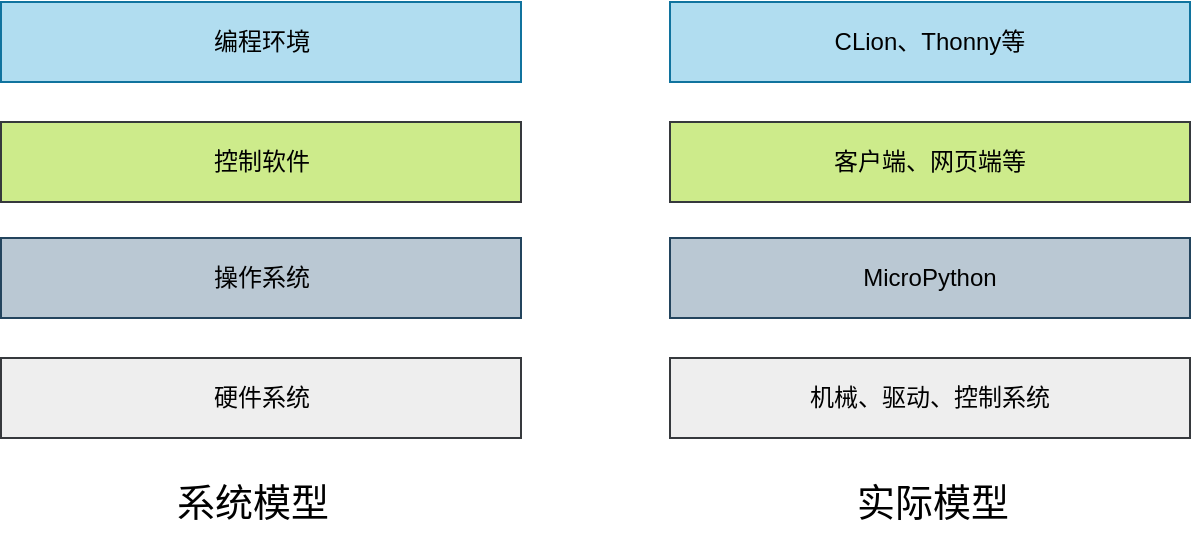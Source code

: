 <mxfile version="22.1.4" type="github">
  <diagram id="C5RBs43oDa-KdzZeNtuy" name="Page-1">
    <mxGraphModel dx="1015" dy="543" grid="1" gridSize="10" guides="1" tooltips="1" connect="1" arrows="1" fold="1" page="1" pageScale="1" pageWidth="827" pageHeight="1169" math="0" shadow="0">
      <root>
        <mxCell id="WIyWlLk6GJQsqaUBKTNV-0" />
        <mxCell id="WIyWlLk6GJQsqaUBKTNV-1" parent="WIyWlLk6GJQsqaUBKTNV-0" />
        <mxCell id="Ysmc3VU5PjxpqGOoZE2R-6" value="控制软件" style="rounded=0;whiteSpace=wrap;html=1;fillColor=#cdeb8b;strokeColor=#36393d;" vertex="1" parent="WIyWlLk6GJQsqaUBKTNV-1">
          <mxGeometry x="115.5" y="240" width="260" height="40" as="geometry" />
        </mxCell>
        <mxCell id="Ysmc3VU5PjxpqGOoZE2R-7" value="操作系统" style="rounded=0;whiteSpace=wrap;html=1;fillColor=#bac8d3;strokeColor=#23445d;" vertex="1" parent="WIyWlLk6GJQsqaUBKTNV-1">
          <mxGeometry x="115.5" y="298" width="260" height="40" as="geometry" />
        </mxCell>
        <mxCell id="Ysmc3VU5PjxpqGOoZE2R-8" value="硬件系统" style="rounded=0;whiteSpace=wrap;html=1;fillColor=#eeeeee;strokeColor=#36393d;" vertex="1" parent="WIyWlLk6GJQsqaUBKTNV-1">
          <mxGeometry x="115.5" y="358" width="260" height="40" as="geometry" />
        </mxCell>
        <mxCell id="Ysmc3VU5PjxpqGOoZE2R-9" value="&lt;font style=&quot;font-size: 19px;&quot;&gt;系统模型&lt;/font&gt;" style="text;html=1;align=center;verticalAlign=middle;resizable=0;points=[];autosize=1;strokeColor=none;fillColor=none;" vertex="1" parent="WIyWlLk6GJQsqaUBKTNV-1">
          <mxGeometry x="190.5" y="411" width="100" height="40" as="geometry" />
        </mxCell>
        <mxCell id="Ysmc3VU5PjxpqGOoZE2R-17" value="&lt;font style=&quot;font-size: 19px;&quot;&gt;实际模型&lt;/font&gt;" style="text;html=1;align=center;verticalAlign=middle;resizable=0;points=[];autosize=1;strokeColor=none;fillColor=none;" vertex="1" parent="WIyWlLk6GJQsqaUBKTNV-1">
          <mxGeometry x="530.5" y="411" width="100" height="40" as="geometry" />
        </mxCell>
        <mxCell id="Ysmc3VU5PjxpqGOoZE2R-22" value="编程环境" style="rounded=0;whiteSpace=wrap;html=1;fillColor=#b1ddf0;strokeColor=#10739e;" vertex="1" parent="WIyWlLk6GJQsqaUBKTNV-1">
          <mxGeometry x="115.5" y="180" width="260" height="40" as="geometry" />
        </mxCell>
        <mxCell id="Ysmc3VU5PjxpqGOoZE2R-24" value="客户端、网页端等" style="rounded=0;whiteSpace=wrap;html=1;fillColor=#cdeb8b;strokeColor=#36393d;" vertex="1" parent="WIyWlLk6GJQsqaUBKTNV-1">
          <mxGeometry x="450" y="240" width="260" height="40" as="geometry" />
        </mxCell>
        <mxCell id="Ysmc3VU5PjxpqGOoZE2R-25" value="MicroPython" style="rounded=0;whiteSpace=wrap;html=1;fillColor=#bac8d3;strokeColor=#23445d;" vertex="1" parent="WIyWlLk6GJQsqaUBKTNV-1">
          <mxGeometry x="450" y="298" width="260" height="40" as="geometry" />
        </mxCell>
        <mxCell id="Ysmc3VU5PjxpqGOoZE2R-26" value="机械、驱动、控制系统" style="rounded=0;whiteSpace=wrap;html=1;fillColor=#eeeeee;strokeColor=#36393d;" vertex="1" parent="WIyWlLk6GJQsqaUBKTNV-1">
          <mxGeometry x="450" y="358" width="260" height="40" as="geometry" />
        </mxCell>
        <mxCell id="Ysmc3VU5PjxpqGOoZE2R-27" value="CLion、Thonny等" style="rounded=0;whiteSpace=wrap;html=1;fillColor=#b1ddf0;strokeColor=#10739e;" vertex="1" parent="WIyWlLk6GJQsqaUBKTNV-1">
          <mxGeometry x="450" y="180" width="260" height="40" as="geometry" />
        </mxCell>
      </root>
    </mxGraphModel>
  </diagram>
</mxfile>
